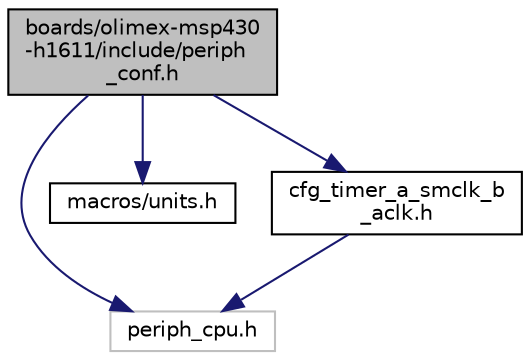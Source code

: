 digraph "boards/olimex-msp430-h1611/include/periph_conf.h"
{
 // LATEX_PDF_SIZE
  edge [fontname="Helvetica",fontsize="10",labelfontname="Helvetica",labelfontsize="10"];
  node [fontname="Helvetica",fontsize="10",shape=record];
  Node1 [label="boards/olimex-msp430\l-h1611/include/periph\l_conf.h",height=0.2,width=0.4,color="black", fillcolor="grey75", style="filled", fontcolor="black",tooltip="Olimex-MSP430-H1611 peripheral configuration."];
  Node1 -> Node2 [color="midnightblue",fontsize="10",style="solid",fontname="Helvetica"];
  Node2 [label="periph_cpu.h",height=0.2,width=0.4,color="grey75", fillcolor="white", style="filled",tooltip=" "];
  Node1 -> Node3 [color="midnightblue",fontsize="10",style="solid",fontname="Helvetica"];
  Node3 [label="macros/units.h",height=0.2,width=0.4,color="black", fillcolor="white", style="filled",URL="$units_8h.html",tooltip="Unit helper macros."];
  Node1 -> Node4 [color="midnightblue",fontsize="10",style="solid",fontname="Helvetica"];
  Node4 [label="cfg_timer_a_smclk_b\l_aclk.h",height=0.2,width=0.4,color="black", fillcolor="white", style="filled",URL="$cfg__timer__a__smclk__b__aclk_8h.html",tooltip="Common timer configuration for TIMER_A clocked by SMCLK and TIMER_B clocked by ACLK."];
  Node4 -> Node2 [color="midnightblue",fontsize="10",style="solid",fontname="Helvetica"];
}
